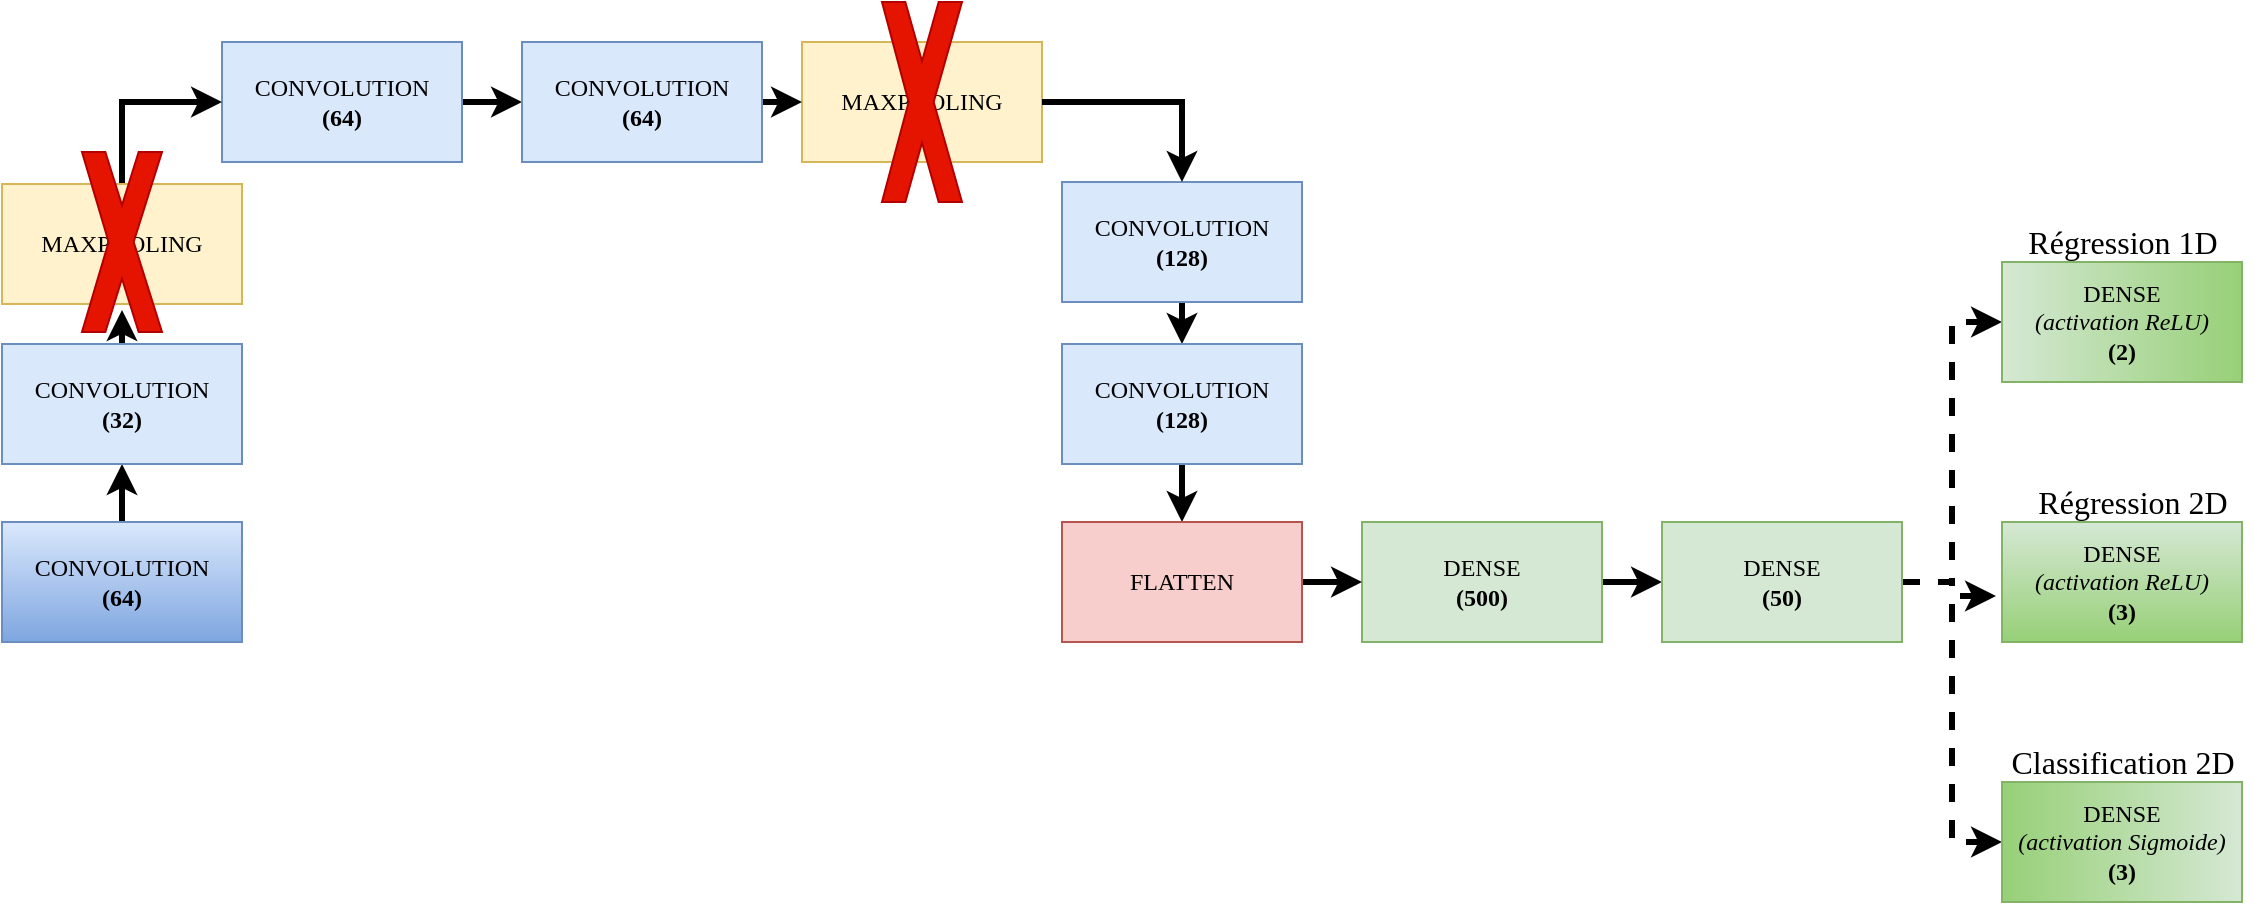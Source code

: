 <mxfile version="13.6.2" type="device" pages="2"><diagram id="00Otvtv3kpeO-yfdXEUo" name="Page-1"><mxGraphModel dx="1072" dy="125" grid="1" gridSize="10" guides="1" tooltips="1" connect="1" arrows="1" fold="1" page="1" pageScale="1" pageWidth="1169" pageHeight="827" math="0" shadow="0"><root><mxCell id="UKNlv2apCD9zDsKlRs_M-0"/><mxCell id="UKNlv2apCD9zDsKlRs_M-1" parent="UKNlv2apCD9zDsKlRs_M-0"/><mxCell id="4Qm2p6rz_KEgVh6M-fWm-0" value="&lt;font face=&quot;iwona&quot;&gt;MAXPOOLING&lt;/font&gt;" style="rounded=0;whiteSpace=wrap;html=1;rotation=0;fillColor=#fff2cc;strokeColor=#d6b656;" parent="UKNlv2apCD9zDsKlRs_M-1" vertex="1"><mxGeometry x="440" y="1110" width="120" height="60" as="geometry"/></mxCell><mxCell id="UKNlv2apCD9zDsKlRs_M-2" style="edgeStyle=orthogonalEdgeStyle;rounded=0;orthogonalLoop=1;jettySize=auto;html=1;exitX=0.5;exitY=0;exitDx=0;exitDy=0;entryX=0.5;entryY=1;entryDx=0;entryDy=0;strokeWidth=3;" parent="UKNlv2apCD9zDsKlRs_M-1" source="UKNlv2apCD9zDsKlRs_M-3" target="UKNlv2apCD9zDsKlRs_M-5" edge="1"><mxGeometry relative="1" as="geometry"/></mxCell><mxCell id="UKNlv2apCD9zDsKlRs_M-3" value="&lt;font face=&quot;Iwona&quot;&gt;CONVOLUTION&lt;br&gt;&lt;b&gt;(64)&lt;/b&gt;&lt;br&gt;&lt;/font&gt;" style="rounded=0;whiteSpace=wrap;html=1;rotation=0;fillColor=#dae8fc;strokeColor=#6c8ebf;gradientColor=#7ea6e0;" parent="UKNlv2apCD9zDsKlRs_M-1" vertex="1"><mxGeometry x="40" y="1350" width="120" height="60" as="geometry"/></mxCell><mxCell id="UKNlv2apCD9zDsKlRs_M-23" style="edgeStyle=orthogonalEdgeStyle;rounded=0;orthogonalLoop=1;jettySize=auto;html=1;exitX=0.5;exitY=0;exitDx=0;exitDy=0;strokeWidth=3;" parent="UKNlv2apCD9zDsKlRs_M-1" source="UKNlv2apCD9zDsKlRs_M-5" edge="1"><mxGeometry relative="1" as="geometry"><mxPoint x="100" y="1244" as="targetPoint"/></mxGeometry></mxCell><mxCell id="UKNlv2apCD9zDsKlRs_M-5" value="&lt;span style=&quot;font-family: &amp;#34;iwona&amp;#34;&quot;&gt;CONVOLUTION&lt;/span&gt;&lt;font face=&quot;Iwona&quot;&gt;&lt;br&gt;&lt;b&gt;(32)&lt;/b&gt;&lt;br&gt;&lt;/font&gt;" style="rounded=0;whiteSpace=wrap;html=1;rotation=0;fillColor=#dae8fc;strokeColor=#6c8ebf;" parent="UKNlv2apCD9zDsKlRs_M-1" vertex="1"><mxGeometry x="40" y="1261" width="120" height="60" as="geometry"/></mxCell><mxCell id="UKNlv2apCD9zDsKlRs_M-6" style="edgeStyle=orthogonalEdgeStyle;rounded=0;orthogonalLoop=1;jettySize=auto;html=1;exitX=1;exitY=0.5;exitDx=0;exitDy=0;entryX=0;entryY=0.5;entryDx=0;entryDy=0;strokeWidth=3;" parent="UKNlv2apCD9zDsKlRs_M-1" source="UKNlv2apCD9zDsKlRs_M-7" target="UKNlv2apCD9zDsKlRs_M-9" edge="1"><mxGeometry relative="1" as="geometry"/></mxCell><mxCell id="UKNlv2apCD9zDsKlRs_M-7" value="&lt;span style=&quot;font-family: &amp;#34;iwona&amp;#34;&quot;&gt;CONVOLUTION&lt;/span&gt;&lt;font face=&quot;Iwona&quot;&gt;&lt;br&gt;&lt;/font&gt;&lt;b style=&quot;font-family: &amp;#34;iwona&amp;#34;&quot;&gt;(64)&lt;/b&gt;&lt;font face=&quot;Iwona&quot;&gt;&lt;br&gt;&lt;/font&gt;" style="rounded=0;whiteSpace=wrap;html=1;rotation=0;fillColor=#dae8fc;strokeColor=#6c8ebf;" parent="UKNlv2apCD9zDsKlRs_M-1" vertex="1"><mxGeometry x="150" y="1110" width="120" height="60" as="geometry"/></mxCell><mxCell id="UKNlv2apCD9zDsKlRs_M-25" style="edgeStyle=orthogonalEdgeStyle;rounded=0;orthogonalLoop=1;jettySize=auto;html=1;exitX=1;exitY=0.5;exitDx=0;exitDy=0;strokeWidth=3;entryX=0;entryY=0.5;entryDx=0;entryDy=0;" parent="UKNlv2apCD9zDsKlRs_M-1" source="UKNlv2apCD9zDsKlRs_M-9" target="4Qm2p6rz_KEgVh6M-fWm-0" edge="1"><mxGeometry relative="1" as="geometry"><mxPoint x="440" y="1080" as="targetPoint"/></mxGeometry></mxCell><mxCell id="UKNlv2apCD9zDsKlRs_M-9" value="&lt;span style=&quot;font-family: &amp;#34;iwona&amp;#34;&quot;&gt;CONVOLUTION&lt;/span&gt;&lt;font face=&quot;Iwona&quot;&gt;&lt;br&gt;&lt;/font&gt;&lt;b style=&quot;font-family: &amp;#34;iwona&amp;#34;&quot;&gt;(64)&lt;/b&gt;&lt;font face=&quot;Iwona&quot;&gt;&lt;br&gt;&lt;/font&gt;" style="rounded=0;whiteSpace=wrap;html=1;rotation=0;fillColor=#dae8fc;strokeColor=#6c8ebf;" parent="UKNlv2apCD9zDsKlRs_M-1" vertex="1"><mxGeometry x="300" y="1110" width="120" height="60" as="geometry"/></mxCell><mxCell id="UKNlv2apCD9zDsKlRs_M-10" style="edgeStyle=orthogonalEdgeStyle;rounded=0;orthogonalLoop=1;jettySize=auto;html=1;exitX=0.5;exitY=1;exitDx=0;exitDy=0;entryX=0.5;entryY=0;entryDx=0;entryDy=0;strokeWidth=3;" parent="UKNlv2apCD9zDsKlRs_M-1" source="UKNlv2apCD9zDsKlRs_M-11" target="UKNlv2apCD9zDsKlRs_M-13" edge="1"><mxGeometry relative="1" as="geometry"/></mxCell><mxCell id="UKNlv2apCD9zDsKlRs_M-11" value="&lt;span style=&quot;font-family: &amp;#34;iwona&amp;#34;&quot;&gt;CONVOLUTION&lt;/span&gt;&lt;font face=&quot;Iwona&quot;&gt;&lt;br&gt;&lt;/font&gt;&lt;b style=&quot;font-family: &amp;#34;iwona&amp;#34;&quot;&gt;(128)&lt;/b&gt;&lt;font face=&quot;Iwona&quot;&gt;&lt;br&gt;&lt;/font&gt;" style="rounded=0;whiteSpace=wrap;html=1;rotation=0;fillColor=#dae8fc;strokeColor=#6c8ebf;" parent="UKNlv2apCD9zDsKlRs_M-1" vertex="1"><mxGeometry x="570" y="1180" width="120" height="60" as="geometry"/></mxCell><mxCell id="UKNlv2apCD9zDsKlRs_M-12" style="edgeStyle=orthogonalEdgeStyle;rounded=0;orthogonalLoop=1;jettySize=auto;html=1;exitX=0.5;exitY=1;exitDx=0;exitDy=0;entryX=0.5;entryY=0;entryDx=0;entryDy=0;strokeWidth=3;" parent="UKNlv2apCD9zDsKlRs_M-1" source="UKNlv2apCD9zDsKlRs_M-13" target="UKNlv2apCD9zDsKlRs_M-19" edge="1"><mxGeometry relative="1" as="geometry"/></mxCell><mxCell id="UKNlv2apCD9zDsKlRs_M-13" value="&lt;span style=&quot;font-family: &amp;#34;iwona&amp;#34;&quot;&gt;CONVOLUTION&lt;/span&gt;&lt;font face=&quot;Iwona&quot;&gt;&lt;br&gt;&lt;/font&gt;&lt;b style=&quot;font-family: &amp;#34;iwona&amp;#34;&quot;&gt;(128)&lt;/b&gt;&lt;font face=&quot;Iwona&quot;&gt;&lt;br&gt;&lt;/font&gt;" style="rounded=0;whiteSpace=wrap;html=1;rotation=0;fillColor=#dae8fc;strokeColor=#6c8ebf;" parent="UKNlv2apCD9zDsKlRs_M-1" vertex="1"><mxGeometry x="570" y="1261" width="120" height="60" as="geometry"/></mxCell><mxCell id="UKNlv2apCD9zDsKlRs_M-14" style="edgeStyle=orthogonalEdgeStyle;rounded=0;orthogonalLoop=1;jettySize=auto;html=1;exitX=1;exitY=0.5;exitDx=0;exitDy=0;entryX=0;entryY=0.5;entryDx=0;entryDy=0;strokeWidth=3;" parent="UKNlv2apCD9zDsKlRs_M-1" source="UKNlv2apCD9zDsKlRs_M-15" target="UKNlv2apCD9zDsKlRs_M-17" edge="1"><mxGeometry relative="1" as="geometry"/></mxCell><mxCell id="UKNlv2apCD9zDsKlRs_M-15" value="&lt;font face=&quot;Iwona&quot;&gt;DENSE&lt;br&gt;&lt;/font&gt;&lt;b style=&quot;font-family: &amp;#34;iwona&amp;#34;&quot;&gt;(500)&lt;/b&gt;&lt;font face=&quot;Iwona&quot;&gt;&lt;br&gt;&lt;/font&gt;" style="rounded=0;whiteSpace=wrap;html=1;rotation=0;fillColor=#d5e8d4;strokeColor=#82b366;" parent="UKNlv2apCD9zDsKlRs_M-1" vertex="1"><mxGeometry x="720" y="1350" width="120" height="60" as="geometry"/></mxCell><mxCell id="UKNlv2apCD9zDsKlRs_M-16" style="edgeStyle=orthogonalEdgeStyle;rounded=0;orthogonalLoop=1;jettySize=auto;html=1;exitX=1;exitY=0.5;exitDx=0;exitDy=0;entryX=0;entryY=0.5;entryDx=0;entryDy=0;strokeWidth=3;dashed=1;" parent="UKNlv2apCD9zDsKlRs_M-1" source="UKNlv2apCD9zDsKlRs_M-17" target="UKNlv2apCD9zDsKlRs_M-20" edge="1"><mxGeometry relative="1" as="geometry"/></mxCell><mxCell id="lGXHV72DuJl9iOoLBFFi-2" style="edgeStyle=orthogonalEdgeStyle;rounded=0;orthogonalLoop=1;jettySize=auto;html=1;exitX=1;exitY=0.5;exitDx=0;exitDy=0;entryX=-0.025;entryY=0.617;entryDx=0;entryDy=0;entryPerimeter=0;dashed=1;strokeWidth=3;" parent="UKNlv2apCD9zDsKlRs_M-1" source="UKNlv2apCD9zDsKlRs_M-17" target="lGXHV72DuJl9iOoLBFFi-0" edge="1"><mxGeometry relative="1" as="geometry"/></mxCell><mxCell id="lGXHV72DuJl9iOoLBFFi-3" style="edgeStyle=orthogonalEdgeStyle;rounded=0;orthogonalLoop=1;jettySize=auto;html=1;exitX=1;exitY=0.5;exitDx=0;exitDy=0;entryX=0;entryY=0.5;entryDx=0;entryDy=0;dashed=1;strokeWidth=3;" parent="UKNlv2apCD9zDsKlRs_M-1" source="UKNlv2apCD9zDsKlRs_M-17" target="lGXHV72DuJl9iOoLBFFi-1" edge="1"><mxGeometry relative="1" as="geometry"/></mxCell><mxCell id="UKNlv2apCD9zDsKlRs_M-17" value="&lt;font face=&quot;Iwona&quot;&gt;DENSE&lt;br&gt;&lt;/font&gt;&lt;b style=&quot;font-family: &amp;#34;iwona&amp;#34;&quot;&gt;(50)&lt;/b&gt;&lt;font face=&quot;Iwona&quot;&gt;&lt;br&gt;&lt;/font&gt;" style="rounded=0;whiteSpace=wrap;html=1;rotation=0;fillColor=#d5e8d4;strokeColor=#82b366;" parent="UKNlv2apCD9zDsKlRs_M-1" vertex="1"><mxGeometry x="870" y="1350" width="120" height="60" as="geometry"/></mxCell><mxCell id="UKNlv2apCD9zDsKlRs_M-18" style="edgeStyle=orthogonalEdgeStyle;rounded=0;orthogonalLoop=1;jettySize=auto;html=1;exitX=1;exitY=0.5;exitDx=0;exitDy=0;entryX=0;entryY=0.5;entryDx=0;entryDy=0;strokeWidth=3;" parent="UKNlv2apCD9zDsKlRs_M-1" source="UKNlv2apCD9zDsKlRs_M-19" target="UKNlv2apCD9zDsKlRs_M-15" edge="1"><mxGeometry relative="1" as="geometry"/></mxCell><mxCell id="UKNlv2apCD9zDsKlRs_M-19" value="&lt;font face=&quot;Iwona&quot;&gt;FLATTEN&lt;/font&gt;" style="rounded=0;whiteSpace=wrap;html=1;rotation=0;fillColor=#f8cecc;strokeColor=#b85450;" parent="UKNlv2apCD9zDsKlRs_M-1" vertex="1"><mxGeometry x="570" y="1350" width="120" height="60" as="geometry"/></mxCell><mxCell id="UKNlv2apCD9zDsKlRs_M-20" value="&lt;font face=&quot;Iwona&quot;&gt;DENSE&lt;br&gt;&lt;i&gt;(activation ReLU)&lt;br&gt;&lt;/i&gt;&lt;/font&gt;&lt;b style=&quot;font-family: &amp;#34;iwona&amp;#34;&quot;&gt;(2)&lt;/b&gt;&lt;font face=&quot;Iwona&quot;&gt;&lt;i&gt;&lt;br&gt;&lt;/i&gt;&lt;/font&gt;" style="rounded=0;whiteSpace=wrap;html=1;rotation=0;fillColor=#d5e8d4;strokeColor=#82b366;gradientColor=#97d077;gradientDirection=east;" parent="UKNlv2apCD9zDsKlRs_M-1" vertex="1"><mxGeometry x="1040" y="1220" width="120" height="60" as="geometry"/></mxCell><mxCell id="lGXHV72DuJl9iOoLBFFi-0" value="&lt;font face=&quot;Iwona&quot;&gt;DENSE&lt;br&gt;&lt;/font&gt;&lt;i style=&quot;font-family: &amp;#34;iwona&amp;#34;&quot;&gt;(activation ReLU)&lt;/i&gt;&lt;font face=&quot;Iwona&quot;&gt;&lt;i&gt;&lt;br&gt;&lt;/i&gt;&lt;/font&gt;&lt;b style=&quot;font-family: &amp;#34;iwona&amp;#34;&quot;&gt;(3)&lt;/b&gt;&lt;font face=&quot;Iwona&quot;&gt;&lt;i&gt;&lt;br&gt;&lt;/i&gt;&lt;/font&gt;" style="rounded=0;whiteSpace=wrap;html=1;rotation=0;fillColor=#d5e8d4;strokeColor=#82b366;gradientColor=#97d077;" parent="UKNlv2apCD9zDsKlRs_M-1" vertex="1"><mxGeometry x="1040" y="1350" width="120" height="60" as="geometry"/></mxCell><mxCell id="lGXHV72DuJl9iOoLBFFi-1" value="&lt;font face=&quot;Iwona&quot;&gt;DENSE&lt;br&gt;&lt;/font&gt;&lt;i style=&quot;font-family: &amp;#34;iwona&amp;#34;&quot;&gt;(activation Sigmoide)&lt;/i&gt;&lt;font face=&quot;Iwona&quot;&gt;&lt;i&gt;&lt;br&gt;&lt;/i&gt;&lt;/font&gt;&lt;b style=&quot;font-family: &amp;#34;iwona&amp;#34;&quot;&gt;(3)&lt;/b&gt;&lt;font face=&quot;Iwona&quot;&gt;&lt;i&gt;&lt;br&gt;&lt;/i&gt;&lt;/font&gt;" style="rounded=0;whiteSpace=wrap;html=1;rotation=0;fillColor=#d5e8d4;strokeColor=#82b366;gradientColor=#97d077;gradientDirection=west;" parent="UKNlv2apCD9zDsKlRs_M-1" vertex="1"><mxGeometry x="1040" y="1480" width="120" height="60" as="geometry"/></mxCell><mxCell id="lGXHV72DuJl9iOoLBFFi-4" value="&lt;font face=&quot;Iwona&quot; style=&quot;font-size: 16px&quot;&gt;Régression 1D&lt;/font&gt;" style="text;html=1;align=center;verticalAlign=middle;resizable=0;points=[];autosize=1;" parent="UKNlv2apCD9zDsKlRs_M-1" vertex="1"><mxGeometry x="1040" y="1200" width="120" height="20" as="geometry"/></mxCell><mxCell id="lGXHV72DuJl9iOoLBFFi-5" value="&lt;font face=&quot;Iwona&quot; style=&quot;font-size: 16px&quot;&gt;Régression 2D&lt;/font&gt;" style="text;html=1;align=center;verticalAlign=middle;resizable=0;points=[];autosize=1;" parent="UKNlv2apCD9zDsKlRs_M-1" vertex="1"><mxGeometry x="1045" y="1330" width="120" height="20" as="geometry"/></mxCell><mxCell id="lGXHV72DuJl9iOoLBFFi-6" value="&lt;font face=&quot;Iwona&quot; style=&quot;font-size: 16px&quot;&gt;Classification 2D&lt;/font&gt;" style="text;html=1;align=center;verticalAlign=middle;resizable=0;points=[];autosize=1;" parent="UKNlv2apCD9zDsKlRs_M-1" vertex="1"><mxGeometry x="1035" y="1460" width="130" height="20" as="geometry"/></mxCell><mxCell id="4Qm2p6rz_KEgVh6M-fWm-5" style="edgeStyle=orthogonalEdgeStyle;rounded=0;orthogonalLoop=1;jettySize=auto;html=1;exitX=1;exitY=0.5;exitDx=0;exitDy=0;entryX=0.5;entryY=0;entryDx=0;entryDy=0;strokeWidth=3;" parent="UKNlv2apCD9zDsKlRs_M-1" source="4Qm2p6rz_KEgVh6M-fWm-0" target="UKNlv2apCD9zDsKlRs_M-11" edge="1"><mxGeometry relative="1" as="geometry"/></mxCell><mxCell id="4Qm2p6rz_KEgVh6M-fWm-4" style="edgeStyle=orthogonalEdgeStyle;rounded=0;orthogonalLoop=1;jettySize=auto;html=1;exitX=0.5;exitY=0;exitDx=0;exitDy=0;entryX=0;entryY=0.5;entryDx=0;entryDy=0;strokeWidth=3;" parent="UKNlv2apCD9zDsKlRs_M-1" source="4Qm2p6rz_KEgVh6M-fWm-2" target="UKNlv2apCD9zDsKlRs_M-7" edge="1"><mxGeometry relative="1" as="geometry"/></mxCell><mxCell id="4Qm2p6rz_KEgVh6M-fWm-2" value="&lt;font face=&quot;iwona&quot;&gt;MAXPOOLING&lt;/font&gt;" style="rounded=0;whiteSpace=wrap;html=1;rotation=0;fillColor=#fff2cc;strokeColor=#d6b656;" parent="UKNlv2apCD9zDsKlRs_M-1" vertex="1"><mxGeometry x="40" y="1181" width="120" height="60" as="geometry"/></mxCell><mxCell id="_ALWueje62S_CPxYhR7v-0" value="" style="verticalLabelPosition=bottom;verticalAlign=top;html=1;shape=mxgraph.basic.x;fillColor=#e51400;strokeColor=#B20000;fontColor=#ffffff;" vertex="1" parent="UKNlv2apCD9zDsKlRs_M-1"><mxGeometry x="480" y="1090" width="40" height="100" as="geometry"/></mxCell><mxCell id="_ALWueje62S_CPxYhR7v-1" value="" style="verticalLabelPosition=bottom;verticalAlign=top;html=1;shape=mxgraph.basic.x;fillColor=#e51400;strokeColor=#B20000;fontColor=#ffffff;" vertex="1" parent="UKNlv2apCD9zDsKlRs_M-1"><mxGeometry x="80" y="1165" width="40" height="90" as="geometry"/></mxCell></root></mxGraphModel></diagram><diagram id="0EW_c9BP7bmkgiEVMeh-" name="Page-2"><mxGraphModel dx="1072" dy="125" grid="1" gridSize="10" guides="1" tooltips="1" connect="1" arrows="1" fold="1" page="1" pageScale="1" pageWidth="1169" pageHeight="827" math="0" shadow="0"><root><mxCell id="0"/><mxCell id="1" parent="0"/><mxCell id="5w7G6gvOBZola3X3LOAQ-1" style="edgeStyle=orthogonalEdgeStyle;rounded=0;orthogonalLoop=1;jettySize=auto;html=1;exitX=0.5;exitY=0;exitDx=0;exitDy=0;entryX=0.5;entryY=1;entryDx=0;entryDy=0;strokeWidth=3;" parent="1" source="5w7G6gvOBZola3X3LOAQ-2" target="5w7G6gvOBZola3X3LOAQ-4" edge="1"><mxGeometry relative="1" as="geometry"/></mxCell><mxCell id="5w7G6gvOBZola3X3LOAQ-2" value="&lt;font face=&quot;Iwona&quot;&gt;CONVOLUTION&lt;br&gt;&lt;i&gt;(couche d'entrée)&lt;/i&gt;&lt;br&gt;&lt;b&gt;(64)&lt;/b&gt;&lt;br&gt;&lt;/font&gt;" style="rounded=0;whiteSpace=wrap;html=1;rotation=0;fillColor=#dae8fc;strokeColor=#6c8ebf;gradientColor=#7ea6e0;" parent="1" vertex="1"><mxGeometry x="40" y="1350" width="120" height="60" as="geometry"/></mxCell><mxCell id="5w7G6gvOBZola3X3LOAQ-3" style="edgeStyle=orthogonalEdgeStyle;rounded=0;orthogonalLoop=1;jettySize=auto;html=1;exitX=0.5;exitY=0;exitDx=0;exitDy=0;entryX=0;entryY=0.5;entryDx=0;entryDy=0;strokeWidth=3;" parent="1" source="5w7G6gvOBZola3X3LOAQ-4" target="5w7G6gvOBZola3X3LOAQ-6" edge="1"><mxGeometry relative="1" as="geometry"><mxPoint x="100" y="1240" as="targetPoint"/></mxGeometry></mxCell><mxCell id="5w7G6gvOBZola3X3LOAQ-4" value="&lt;span style=&quot;font-family: &amp;#34;iwona&amp;#34;&quot;&gt;CONVOLUTION&lt;/span&gt;&lt;font face=&quot;Iwona&quot;&gt;&lt;br&gt;&lt;b&gt;(32)&lt;/b&gt;&lt;br&gt;&lt;/font&gt;" style="rounded=0;whiteSpace=wrap;html=1;rotation=0;fillColor=#dae8fc;strokeColor=#6c8ebf;" parent="1" vertex="1"><mxGeometry x="40" y="1261" width="120" height="60" as="geometry"/></mxCell><mxCell id="5w7G6gvOBZola3X3LOAQ-5" style="edgeStyle=orthogonalEdgeStyle;rounded=0;orthogonalLoop=1;jettySize=auto;html=1;exitX=1;exitY=0.5;exitDx=0;exitDy=0;entryX=0;entryY=0.5;entryDx=0;entryDy=0;strokeWidth=3;" parent="1" source="5w7G6gvOBZola3X3LOAQ-6" target="5w7G6gvOBZola3X3LOAQ-8" edge="1"><mxGeometry relative="1" as="geometry"/></mxCell><mxCell id="5w7G6gvOBZola3X3LOAQ-6" value="&lt;span style=&quot;font-family: &amp;#34;iwona&amp;#34;&quot;&gt;CONVOLUTION&lt;/span&gt;&lt;font face=&quot;Iwona&quot;&gt;&lt;br&gt;&lt;/font&gt;&lt;b style=&quot;font-family: &amp;#34;iwona&amp;#34;&quot;&gt;(64)&lt;/b&gt;&lt;font face=&quot;Iwona&quot;&gt;&lt;br&gt;&lt;/font&gt;" style="rounded=0;whiteSpace=wrap;html=1;rotation=0;fillColor=#dae8fc;strokeColor=#6c8ebf;" parent="1" vertex="1"><mxGeometry x="150" y="1110" width="120" height="60" as="geometry"/></mxCell><mxCell id="5w7G6gvOBZola3X3LOAQ-7" style="edgeStyle=orthogonalEdgeStyle;rounded=0;orthogonalLoop=1;jettySize=auto;html=1;exitX=1;exitY=0.5;exitDx=0;exitDy=0;entryX=0.5;entryY=0;entryDx=0;entryDy=0;strokeWidth=3;" parent="1" source="5w7G6gvOBZola3X3LOAQ-8" target="5w7G6gvOBZola3X3LOAQ-10" edge="1"><mxGeometry relative="1" as="geometry"><mxPoint x="450" y="1140" as="targetPoint"/></mxGeometry></mxCell><mxCell id="5w7G6gvOBZola3X3LOAQ-8" value="&lt;span style=&quot;font-family: &amp;#34;iwona&amp;#34;&quot;&gt;CONVOLUTION&lt;/span&gt;&lt;font face=&quot;Iwona&quot;&gt;&lt;br&gt;&lt;/font&gt;&lt;b style=&quot;font-family: &amp;#34;iwona&amp;#34;&quot;&gt;(64)&lt;/b&gt;&lt;font face=&quot;Iwona&quot;&gt;&lt;br&gt;&lt;/font&gt;" style="rounded=0;whiteSpace=wrap;html=1;rotation=0;fillColor=#dae8fc;strokeColor=#6c8ebf;" parent="1" vertex="1"><mxGeometry x="300" y="1110" width="120" height="60" as="geometry"/></mxCell><mxCell id="5w7G6gvOBZola3X3LOAQ-9" style="edgeStyle=orthogonalEdgeStyle;rounded=0;orthogonalLoop=1;jettySize=auto;html=1;exitX=0.5;exitY=1;exitDx=0;exitDy=0;entryX=0.5;entryY=0;entryDx=0;entryDy=0;strokeWidth=3;" parent="1" source="5w7G6gvOBZola3X3LOAQ-10" target="5w7G6gvOBZola3X3LOAQ-12" edge="1"><mxGeometry relative="1" as="geometry"/></mxCell><mxCell id="5w7G6gvOBZola3X3LOAQ-10" value="&lt;span style=&quot;font-family: &amp;#34;iwona&amp;#34;&quot;&gt;CONVOLUTION&lt;/span&gt;&lt;font face=&quot;Iwona&quot;&gt;&lt;br&gt;&lt;/font&gt;&lt;b style=&quot;font-family: &amp;#34;iwona&amp;#34;&quot;&gt;(128)&lt;/b&gt;&lt;font face=&quot;Iwona&quot;&gt;&lt;br&gt;&lt;/font&gt;" style="rounded=0;whiteSpace=wrap;html=1;rotation=0;fillColor=#dae8fc;strokeColor=#6c8ebf;" parent="1" vertex="1"><mxGeometry x="570" y="1180" width="120" height="60" as="geometry"/></mxCell><mxCell id="5w7G6gvOBZola3X3LOAQ-11" style="edgeStyle=orthogonalEdgeStyle;rounded=0;orthogonalLoop=1;jettySize=auto;html=1;exitX=0.5;exitY=1;exitDx=0;exitDy=0;entryX=0.5;entryY=0;entryDx=0;entryDy=0;strokeWidth=3;" parent="1" source="5w7G6gvOBZola3X3LOAQ-12" target="5w7G6gvOBZola3X3LOAQ-18" edge="1"><mxGeometry relative="1" as="geometry"/></mxCell><mxCell id="5w7G6gvOBZola3X3LOAQ-12" value="&lt;span style=&quot;font-family: &amp;#34;iwona&amp;#34;&quot;&gt;CONVOLUTION&lt;/span&gt;&lt;font face=&quot;Iwona&quot;&gt;&lt;br&gt;&lt;/font&gt;&lt;b style=&quot;font-family: &amp;#34;iwona&amp;#34;&quot;&gt;(128)&lt;/b&gt;&lt;font face=&quot;Iwona&quot;&gt;&lt;br&gt;&lt;/font&gt;" style="rounded=0;whiteSpace=wrap;html=1;rotation=0;fillColor=#dae8fc;strokeColor=#6c8ebf;" parent="1" vertex="1"><mxGeometry x="570" y="1261" width="120" height="60" as="geometry"/></mxCell><mxCell id="5w7G6gvOBZola3X3LOAQ-13" style="edgeStyle=orthogonalEdgeStyle;rounded=0;orthogonalLoop=1;jettySize=auto;html=1;exitX=1;exitY=0.5;exitDx=0;exitDy=0;entryX=0;entryY=0.5;entryDx=0;entryDy=0;strokeWidth=3;" parent="1" source="5w7G6gvOBZola3X3LOAQ-14" target="5w7G6gvOBZola3X3LOAQ-16" edge="1"><mxGeometry relative="1" as="geometry"/></mxCell><mxCell id="5w7G6gvOBZola3X3LOAQ-14" value="&lt;font face=&quot;Iwona&quot;&gt;DENSE&lt;br&gt;&lt;/font&gt;&lt;b style=&quot;font-family: &amp;#34;iwona&amp;#34;&quot;&gt;(500)&lt;/b&gt;&lt;font face=&quot;Iwona&quot;&gt;&lt;br&gt;&lt;/font&gt;" style="rounded=0;whiteSpace=wrap;html=1;rotation=0;fillColor=#d5e8d4;strokeColor=#82b366;" parent="1" vertex="1"><mxGeometry x="720" y="1350" width="120" height="60" as="geometry"/></mxCell><mxCell id="5w7G6gvOBZola3X3LOAQ-16" value="&lt;font face=&quot;Iwona&quot;&gt;DENSE&lt;br&gt;&lt;/font&gt;&lt;b style=&quot;font-family: &amp;#34;iwona&amp;#34;&quot;&gt;(50)&lt;/b&gt;&lt;font face=&quot;Iwona&quot;&gt;&lt;br&gt;&lt;/font&gt;" style="rounded=0;whiteSpace=wrap;html=1;rotation=0;fillColor=#d5e8d4;strokeColor=#82b366;" parent="1" vertex="1"><mxGeometry x="870" y="1350" width="120" height="60" as="geometry"/></mxCell><mxCell id="5w7G6gvOBZola3X3LOAQ-17" style="edgeStyle=orthogonalEdgeStyle;rounded=0;orthogonalLoop=1;jettySize=auto;html=1;exitX=1;exitY=0.5;exitDx=0;exitDy=0;entryX=0;entryY=0.5;entryDx=0;entryDy=0;strokeWidth=3;" parent="1" source="5w7G6gvOBZola3X3LOAQ-18" target="5w7G6gvOBZola3X3LOAQ-14" edge="1"><mxGeometry relative="1" as="geometry"/></mxCell><mxCell id="5w7G6gvOBZola3X3LOAQ-18" value="&lt;font face=&quot;Iwona&quot;&gt;FLATTEN&lt;/font&gt;" style="rounded=0;whiteSpace=wrap;html=1;rotation=0;fillColor=#f8cecc;strokeColor=#b85450;" parent="1" vertex="1"><mxGeometry x="570" y="1350" width="120" height="60" as="geometry"/></mxCell><mxCell id="shB4iU0m-5nLRBS1uJIY-1" style="edgeStyle=orthogonalEdgeStyle;rounded=0;orthogonalLoop=1;jettySize=auto;html=1;exitX=1;exitY=0.5;exitDx=0;exitDy=0;entryX=0;entryY=0.5;entryDx=0;entryDy=0;strokeWidth=3;dashed=1;" parent="1" target="shB4iU0m-5nLRBS1uJIY-4" edge="1"><mxGeometry relative="1" as="geometry"><mxPoint x="990" y="1380" as="sourcePoint"/></mxGeometry></mxCell><mxCell id="shB4iU0m-5nLRBS1uJIY-2" style="edgeStyle=orthogonalEdgeStyle;rounded=0;orthogonalLoop=1;jettySize=auto;html=1;exitX=1;exitY=0.5;exitDx=0;exitDy=0;entryX=-0.025;entryY=0.617;entryDx=0;entryDy=0;entryPerimeter=0;dashed=1;strokeWidth=3;" parent="1" target="shB4iU0m-5nLRBS1uJIY-5" edge="1"><mxGeometry relative="1" as="geometry"><mxPoint x="990" y="1380" as="sourcePoint"/></mxGeometry></mxCell><mxCell id="shB4iU0m-5nLRBS1uJIY-3" style="edgeStyle=orthogonalEdgeStyle;rounded=0;orthogonalLoop=1;jettySize=auto;html=1;exitX=1;exitY=0.5;exitDx=0;exitDy=0;entryX=0;entryY=0.5;entryDx=0;entryDy=0;dashed=1;strokeWidth=3;" parent="1" target="shB4iU0m-5nLRBS1uJIY-6" edge="1"><mxGeometry relative="1" as="geometry"><mxPoint x="990" y="1380" as="sourcePoint"/></mxGeometry></mxCell><mxCell id="shB4iU0m-5nLRBS1uJIY-4" value="&lt;font face=&quot;Iwona&quot;&gt;DENSE&lt;br&gt;&lt;i&gt;(couche de sortie)&lt;br&gt;&lt;/i&gt;&lt;/font&gt;&lt;b style=&quot;font-family: &amp;#34;iwona&amp;#34;&quot;&gt;(2)&lt;/b&gt;&lt;font face=&quot;Iwona&quot;&gt;&lt;i&gt;&lt;br&gt;&lt;/i&gt;&lt;/font&gt;" style="rounded=0;whiteSpace=wrap;html=1;rotation=0;fillColor=#d5e8d4;strokeColor=#82b366;gradientColor=#97d077;gradientDirection=east;" parent="1" vertex="1"><mxGeometry x="1040" y="1220" width="120" height="60" as="geometry"/></mxCell><mxCell id="shB4iU0m-5nLRBS1uJIY-5" value="&lt;font face=&quot;Iwona&quot;&gt;DENSE&lt;br&gt;&lt;i&gt;(couche de sortie)&lt;br&gt;&lt;/i&gt;&lt;/font&gt;&lt;b style=&quot;font-family: &amp;#34;iwona&amp;#34;&quot;&gt;(3)&lt;/b&gt;&lt;font face=&quot;Iwona&quot;&gt;&lt;i&gt;&lt;br&gt;&lt;/i&gt;&lt;/font&gt;" style="rounded=0;whiteSpace=wrap;html=1;rotation=0;fillColor=#d5e8d4;strokeColor=#82b366;gradientColor=#97d077;" parent="1" vertex="1"><mxGeometry x="1040" y="1350" width="120" height="60" as="geometry"/></mxCell><mxCell id="shB4iU0m-5nLRBS1uJIY-6" value="&lt;font face=&quot;Iwona&quot;&gt;DENSE&lt;br&gt;&lt;i&gt;(couche de sortie)&lt;br&gt;&lt;/i&gt;&lt;/font&gt;&lt;b style=&quot;font-family: &amp;#34;iwona&amp;#34;&quot;&gt;(3)&lt;/b&gt;&lt;font face=&quot;Iwona&quot;&gt;&lt;i&gt;&lt;br&gt;&lt;/i&gt;&lt;/font&gt;" style="rounded=0;whiteSpace=wrap;html=1;rotation=0;fillColor=#d5e8d4;strokeColor=#82b366;gradientColor=#97d077;gradientDirection=west;" parent="1" vertex="1"><mxGeometry x="1040" y="1480" width="120" height="60" as="geometry"/></mxCell><mxCell id="shB4iU0m-5nLRBS1uJIY-7" value="&lt;font face=&quot;Iwona&quot; style=&quot;font-size: 16px&quot;&gt;Régression 1D&lt;/font&gt;" style="text;html=1;align=center;verticalAlign=middle;resizable=0;points=[];autosize=1;" parent="1" vertex="1"><mxGeometry x="1040" y="1200" width="120" height="20" as="geometry"/></mxCell><mxCell id="shB4iU0m-5nLRBS1uJIY-8" value="&lt;font face=&quot;Iwona&quot; style=&quot;font-size: 16px&quot;&gt;Régression 2D&lt;/font&gt;" style="text;html=1;align=center;verticalAlign=middle;resizable=0;points=[];autosize=1;" parent="1" vertex="1"><mxGeometry x="1045" y="1330" width="120" height="20" as="geometry"/></mxCell><mxCell id="shB4iU0m-5nLRBS1uJIY-9" value="&lt;font face=&quot;Iwona&quot; style=&quot;font-size: 16px&quot;&gt;Classification 2D&lt;/font&gt;" style="text;html=1;align=center;verticalAlign=middle;resizable=0;points=[];autosize=1;" parent="1" vertex="1"><mxGeometry x="1035" y="1460" width="130" height="20" as="geometry"/></mxCell></root></mxGraphModel></diagram></mxfile>